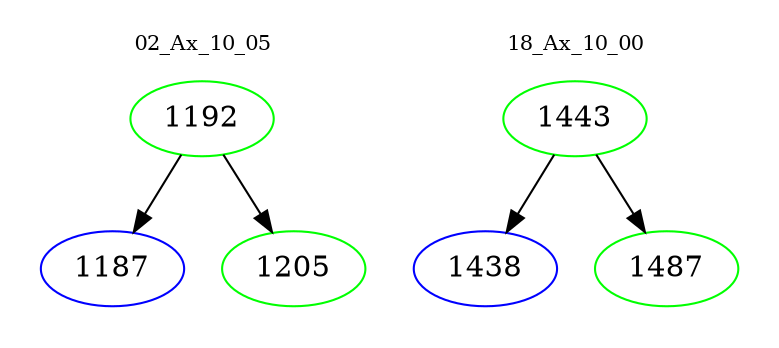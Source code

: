 digraph{
subgraph cluster_0 {
color = white
label = "02_Ax_10_05";
fontsize=10;
T0_1192 [label="1192", color="green"]
T0_1192 -> T0_1187 [color="black"]
T0_1187 [label="1187", color="blue"]
T0_1192 -> T0_1205 [color="black"]
T0_1205 [label="1205", color="green"]
}
subgraph cluster_1 {
color = white
label = "18_Ax_10_00";
fontsize=10;
T1_1443 [label="1443", color="green"]
T1_1443 -> T1_1438 [color="black"]
T1_1438 [label="1438", color="blue"]
T1_1443 -> T1_1487 [color="black"]
T1_1487 [label="1487", color="green"]
}
}
